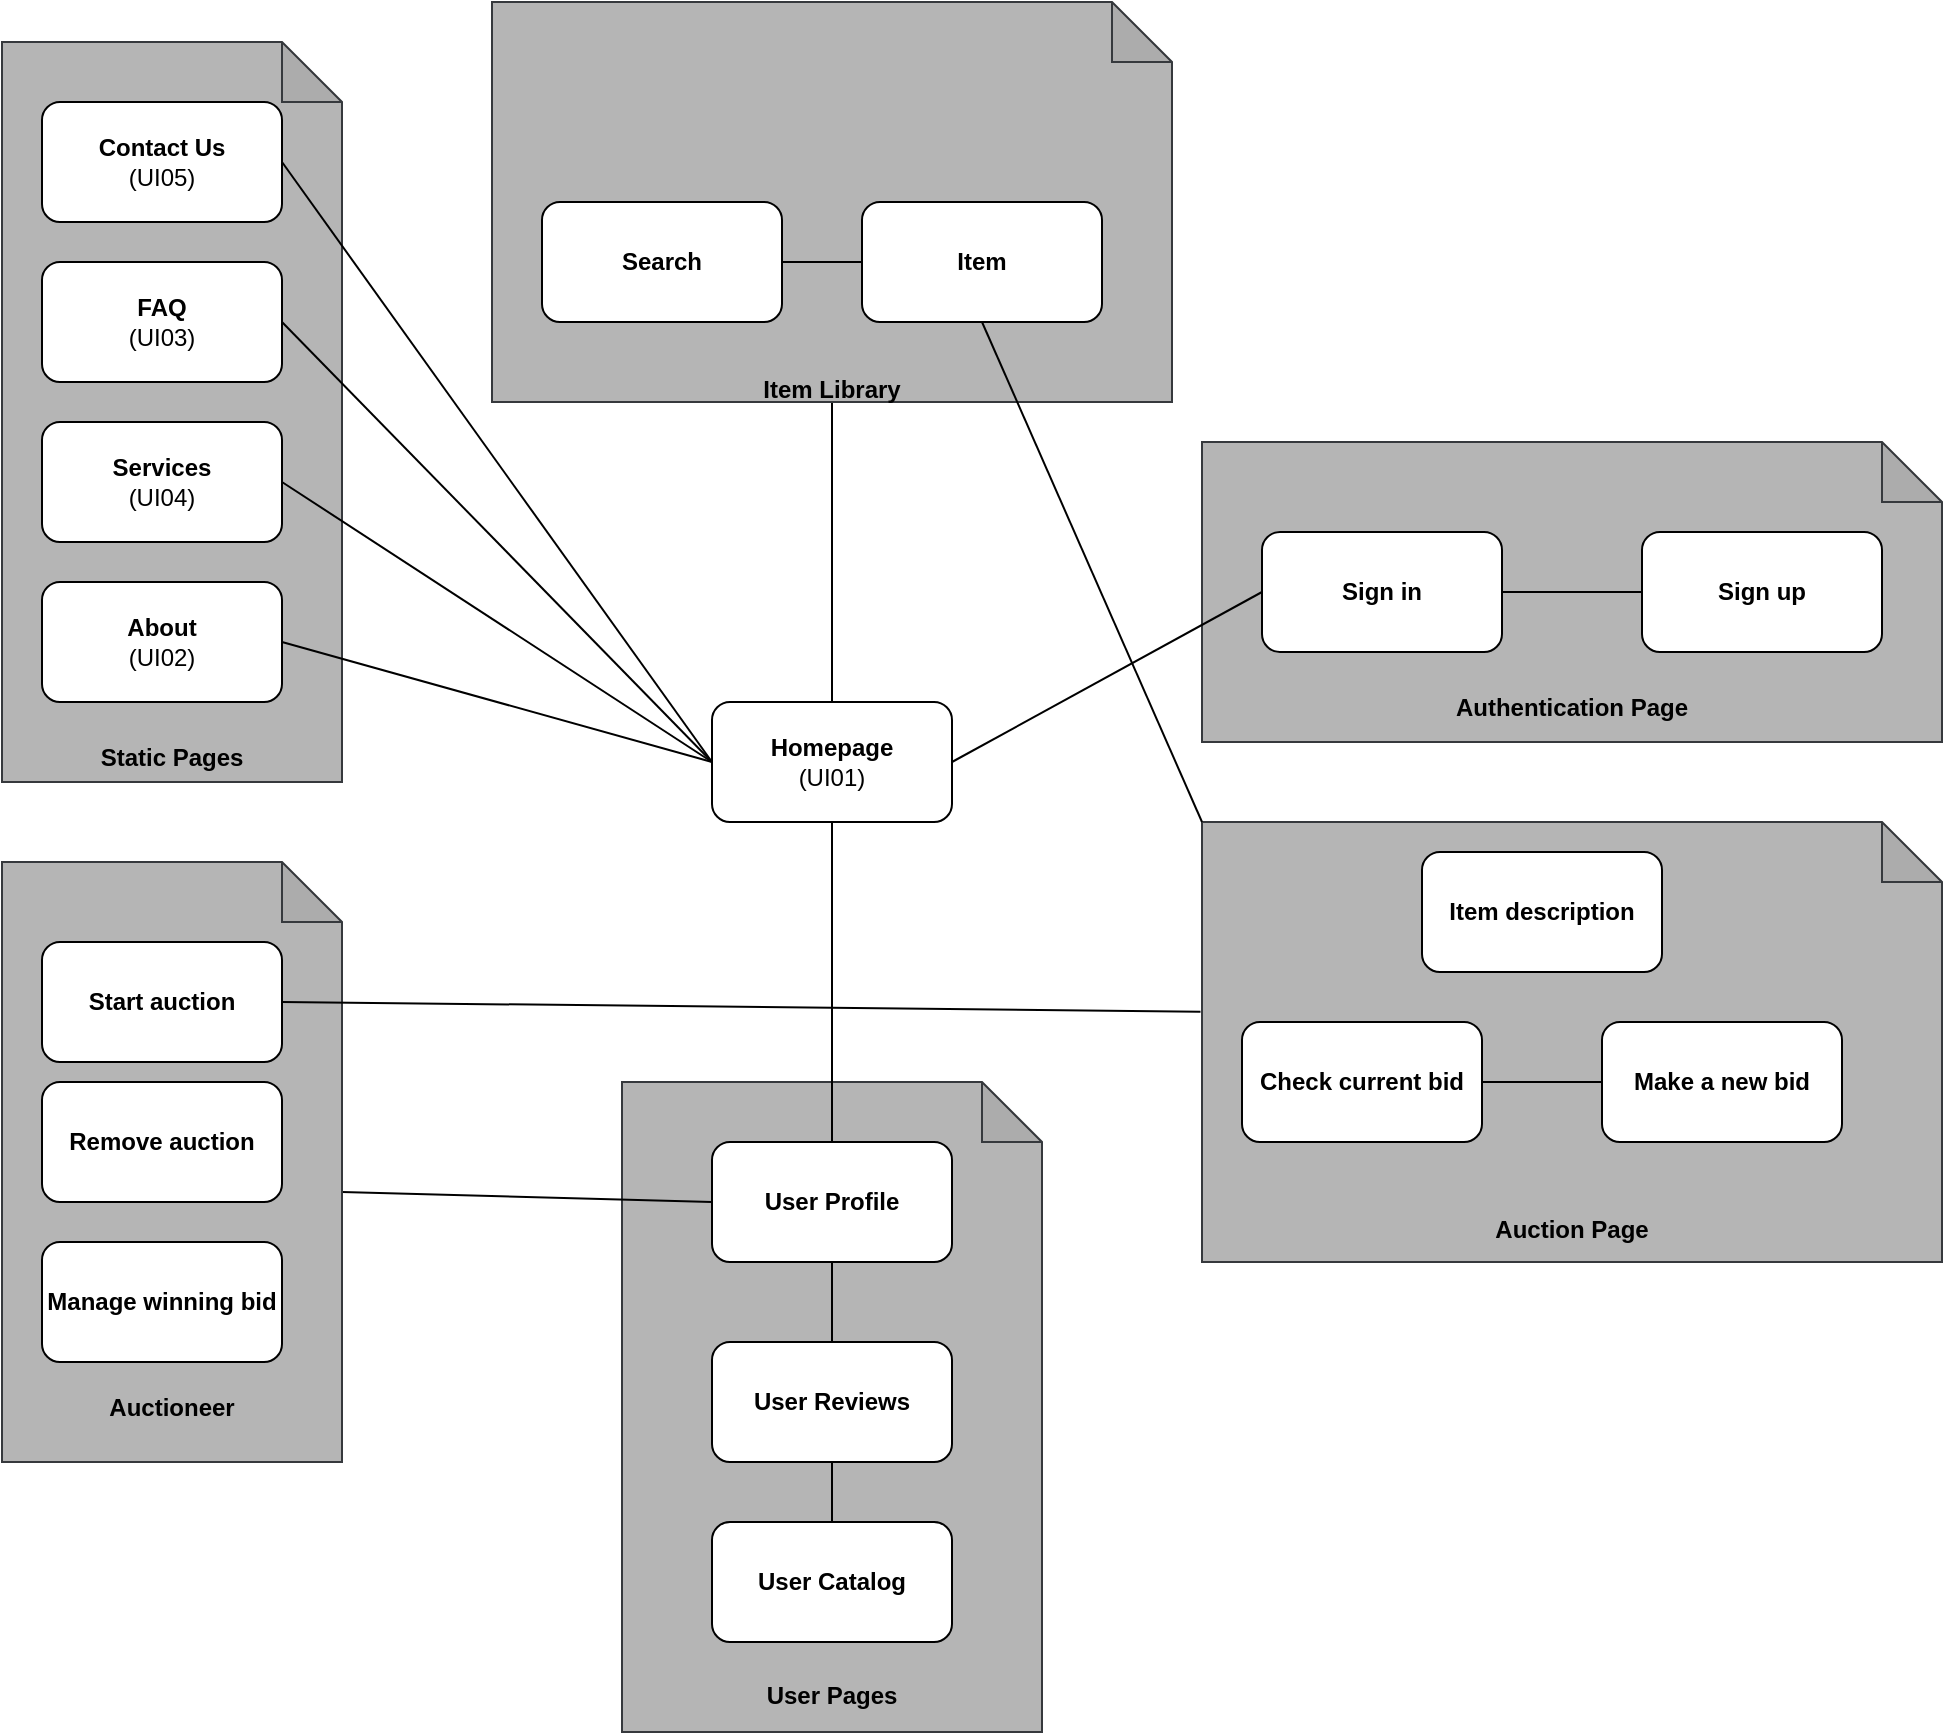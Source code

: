 <mxfile version="20.3.7" type="device"><diagram id="ZRgYnmr9VP9FSN_W7KAl" name="Página-1"><mxGraphModel dx="1348" dy="793" grid="1" gridSize="10" guides="1" tooltips="1" connect="1" arrows="1" fold="1" page="1" pageScale="1" pageWidth="827" pageHeight="1169" background="#FFFFFF" math="0" shadow="0"><root><mxCell id="0"/><mxCell id="1" parent="0"/><mxCell id="q7mGXL15piYgE9hEnuAH-2" value="&lt;b&gt;&lt;br&gt;&lt;br&gt;&lt;br&gt;&lt;br&gt;&lt;br&gt;&lt;br&gt;&lt;br&gt;&lt;br&gt;&lt;br&gt;&lt;br&gt;&lt;br&gt;&lt;br&gt;&lt;br&gt;&lt;br&gt;&lt;br&gt;&lt;br&gt;&lt;br&gt;&lt;br&gt;&lt;br&gt;&lt;br&gt;&lt;br&gt;&lt;br&gt;&lt;br&gt;&lt;br&gt;Static Pages&lt;/b&gt;" style="shape=note;whiteSpace=wrap;html=1;backgroundOutline=1;darkOpacity=0.05;fillColor=#B5B5B5;strokeColor=#36393d;" parent="1" vertex="1"><mxGeometry x="280" y="120" width="170" height="370" as="geometry"/></mxCell><mxCell id="9r69NIFfwAgnA1kQK8Wc-1" style="edgeStyle=orthogonalEdgeStyle;rounded=0;orthogonalLoop=1;jettySize=auto;html=1;exitX=0.5;exitY=1;exitDx=0;exitDy=0;entryX=0.5;entryY=0;entryDx=0;entryDy=0;strokeColor=none;" parent="1" source="q7mGXL15piYgE9hEnuAH-3" target="q7mGXL15piYgE9hEnuAH-4" edge="1"><mxGeometry relative="1" as="geometry"/></mxCell><mxCell id="q7mGXL15piYgE9hEnuAH-3" value="&lt;b&gt;Contact Us&lt;/b&gt;&lt;br&gt;(UI05)" style="rounded=1;whiteSpace=wrap;html=1;fillColor=#FFFFFF;" parent="1" vertex="1"><mxGeometry x="300" y="150" width="120" height="60" as="geometry"/></mxCell><mxCell id="q7mGXL15piYgE9hEnuAH-4" value="&lt;b&gt;FAQ&lt;/b&gt;&lt;br&gt;(UI03)&lt;b&gt;&lt;br&gt;&lt;/b&gt;" style="rounded=1;whiteSpace=wrap;html=1;fillColor=#FFFFFF;" parent="1" vertex="1"><mxGeometry x="300" y="230" width="120" height="60" as="geometry"/></mxCell><mxCell id="q7mGXL15piYgE9hEnuAH-5" value="&lt;b&gt;Services&lt;/b&gt;&lt;br&gt;(UI04)" style="rounded=1;whiteSpace=wrap;html=1;fillColor=#FFFFFF;" parent="1" vertex="1"><mxGeometry x="300" y="310" width="120" height="60" as="geometry"/></mxCell><mxCell id="9r69NIFfwAgnA1kQK8Wc-38" style="edgeStyle=none;shape=connector;rounded=1;orthogonalLoop=1;jettySize=auto;html=1;exitX=0;exitY=0.5;exitDx=0;exitDy=0;entryX=1;entryY=0.5;entryDx=0;entryDy=0;labelBackgroundColor=default;strokeColor=default;fontFamily=Helvetica;fontSize=11;fontColor=default;endArrow=none;" parent="1" source="q7mGXL15piYgE9hEnuAH-9" target="q7mGXL15piYgE9hEnuAH-3" edge="1"><mxGeometry relative="1" as="geometry"/></mxCell><mxCell id="9r69NIFfwAgnA1kQK8Wc-39" style="edgeStyle=none;shape=connector;rounded=1;orthogonalLoop=1;jettySize=auto;html=1;exitX=0;exitY=0.5;exitDx=0;exitDy=0;entryX=1;entryY=0.5;entryDx=0;entryDy=0;labelBackgroundColor=default;strokeColor=default;fontFamily=Helvetica;fontSize=11;fontColor=default;endArrow=none;" parent="1" source="q7mGXL15piYgE9hEnuAH-9" target="q7mGXL15piYgE9hEnuAH-4" edge="1"><mxGeometry relative="1" as="geometry"/></mxCell><mxCell id="9r69NIFfwAgnA1kQK8Wc-40" style="edgeStyle=none;shape=connector;rounded=1;orthogonalLoop=1;jettySize=auto;html=1;exitX=0;exitY=0.5;exitDx=0;exitDy=0;entryX=1;entryY=0.5;entryDx=0;entryDy=0;labelBackgroundColor=default;strokeColor=default;fontFamily=Helvetica;fontSize=11;fontColor=default;endArrow=none;" parent="1" source="q7mGXL15piYgE9hEnuAH-9" target="q7mGXL15piYgE9hEnuAH-5" edge="1"><mxGeometry relative="1" as="geometry"/></mxCell><mxCell id="9r69NIFfwAgnA1kQK8Wc-41" style="edgeStyle=none;shape=connector;rounded=1;orthogonalLoop=1;jettySize=auto;html=1;exitX=0;exitY=0.5;exitDx=0;exitDy=0;entryX=1;entryY=0.5;entryDx=0;entryDy=0;labelBackgroundColor=default;strokeColor=default;fontFamily=Helvetica;fontSize=11;fontColor=default;endArrow=none;" parent="1" source="q7mGXL15piYgE9hEnuAH-9" target="q7mGXL15piYgE9hEnuAH-8" edge="1"><mxGeometry relative="1" as="geometry"/></mxCell><mxCell id="q7mGXL15piYgE9hEnuAH-9" value="&lt;b&gt;Homepage&lt;/b&gt;&lt;br&gt;(UI01)" style="rounded=1;whiteSpace=wrap;html=1;fillColor=#FFFFFF;" parent="1" vertex="1"><mxGeometry x="635" y="450" width="120" height="60" as="geometry"/></mxCell><mxCell id="q7mGXL15piYgE9hEnuAH-10" value="&lt;b&gt;&lt;br&gt;&lt;br&gt;&lt;br&gt;&lt;br&gt;&lt;br&gt;&lt;br&gt;&lt;br&gt;&lt;br&gt;&lt;br&gt;&lt;br&gt;&lt;br&gt;&lt;br&gt;&lt;br&gt;&lt;br&gt;&lt;br&gt;&lt;br&gt;&lt;br&gt;&lt;br&gt;&lt;br&gt;&lt;br&gt;User Pages&lt;br&gt;&lt;/b&gt;" style="shape=note;whiteSpace=wrap;html=1;backgroundOutline=1;darkOpacity=0.05;fillColor=#B5B5B5;strokeColor=#36393d;" parent="1" vertex="1"><mxGeometry x="590" y="640" width="210" height="325" as="geometry"/></mxCell><mxCell id="9r69NIFfwAgnA1kQK8Wc-25" style="edgeStyle=none;shape=connector;rounded=1;orthogonalLoop=1;jettySize=auto;html=1;exitX=0.5;exitY=1;exitDx=0;exitDy=0;exitPerimeter=0;entryX=0.5;entryY=0;entryDx=0;entryDy=0;labelBackgroundColor=default;strokeColor=default;fontFamily=Helvetica;fontSize=11;fontColor=default;endArrow=none;" parent="1" source="q7mGXL15piYgE9hEnuAH-56" target="q7mGXL15piYgE9hEnuAH-9" edge="1"><mxGeometry relative="1" as="geometry"/></mxCell><mxCell id="q7mGXL15piYgE9hEnuAH-56" value="&lt;b&gt;&lt;br&gt;&lt;br&gt;&lt;br&gt;&lt;br&gt;&lt;br&gt;&lt;br&gt;&lt;br&gt;&lt;br&gt;&lt;br&gt;&lt;br&gt;&lt;br&gt;&lt;br&gt;&lt;br&gt;Item Library&lt;br&gt;&lt;/b&gt;" style="shape=note;whiteSpace=wrap;html=1;backgroundOutline=1;darkOpacity=0.05;fillColor=#B5B5B5;strokeColor=#36393d;" parent="1" vertex="1"><mxGeometry x="525" y="100" width="340" height="200" as="geometry"/></mxCell><mxCell id="upH3Q4uuElpOnRnm1vkD-8" style="edgeStyle=none;shape=connector;rounded=1;orthogonalLoop=1;jettySize=auto;html=1;exitX=1;exitY=0.5;exitDx=0;exitDy=0;entryX=0;entryY=0.5;entryDx=0;entryDy=0;labelBackgroundColor=default;strokeColor=default;fontFamily=Helvetica;fontSize=11;fontColor=default;endArrow=none;" edge="1" parent="1" source="q7mGXL15piYgE9hEnuAH-59" target="upH3Q4uuElpOnRnm1vkD-1"><mxGeometry relative="1" as="geometry"/></mxCell><mxCell id="q7mGXL15piYgE9hEnuAH-59" value="&lt;b&gt;Search&lt;/b&gt;" style="rounded=1;whiteSpace=wrap;html=1;fillColor=#FFFFFF;" parent="1" vertex="1"><mxGeometry x="550" y="200" width="120" height="60" as="geometry"/></mxCell><mxCell id="q7mGXL15piYgE9hEnuAH-61" value="&lt;b&gt;User Profile&lt;/b&gt;" style="rounded=1;whiteSpace=wrap;html=1;fillColor=#FFFFFF;" parent="1" vertex="1"><mxGeometry x="635" y="670" width="120" height="60" as="geometry"/></mxCell><mxCell id="q7mGXL15piYgE9hEnuAH-62" value="&lt;b&gt;User Reviews&lt;/b&gt;" style="rounded=1;whiteSpace=wrap;html=1;fillColor=#FFFFFF;" parent="1" vertex="1"><mxGeometry x="635" y="770" width="120" height="60" as="geometry"/></mxCell><mxCell id="q7mGXL15piYgE9hEnuAH-63" value="&lt;b&gt;User Catalog&lt;/b&gt;" style="rounded=1;whiteSpace=wrap;html=1;fillColor=#FFFFFF;" parent="1" vertex="1"><mxGeometry x="635" y="860" width="120" height="60" as="geometry"/></mxCell><mxCell id="q7mGXL15piYgE9hEnuAH-75" value="" style="endArrow=none;html=1;rounded=1;strokeColor=default;exitX=0.5;exitY=0;exitDx=0;exitDy=0;entryX=0.5;entryY=1;entryDx=0;entryDy=0;" parent="1" source="q7mGXL15piYgE9hEnuAH-62" target="q7mGXL15piYgE9hEnuAH-61" edge="1"><mxGeometry width="50" height="50" relative="1" as="geometry"><mxPoint x="455" y="450" as="sourcePoint"/><mxPoint x="390" y="310" as="targetPoint"/></mxGeometry></mxCell><mxCell id="q7mGXL15piYgE9hEnuAH-76" value="" style="endArrow=none;html=1;rounded=1;strokeColor=default;exitX=0.5;exitY=0;exitDx=0;exitDy=0;entryX=0.5;entryY=1;entryDx=0;entryDy=0;" parent="1" source="q7mGXL15piYgE9hEnuAH-63" target="q7mGXL15piYgE9hEnuAH-62" edge="1"><mxGeometry width="50" height="50" relative="1" as="geometry"><mxPoint x="455" y="547.5" as="sourcePoint"/><mxPoint x="455" y="510" as="targetPoint"/></mxGeometry></mxCell><mxCell id="9r69NIFfwAgnA1kQK8Wc-45" style="edgeStyle=none;shape=connector;rounded=1;orthogonalLoop=1;jettySize=auto;html=1;exitX=0;exitY=0;exitDx=170;exitDy=165;exitPerimeter=0;entryX=0;entryY=0.5;entryDx=0;entryDy=0;labelBackgroundColor=default;strokeColor=default;fontFamily=Helvetica;fontSize=11;fontColor=default;endArrow=none;" parent="1" source="prJ1Wm2XujBDD7hGqYXC-7" target="q7mGXL15piYgE9hEnuAH-61" edge="1"><mxGeometry relative="1" as="geometry"/></mxCell><mxCell id="prJ1Wm2XujBDD7hGqYXC-7" value="&lt;b&gt;&lt;br&gt;&lt;br&gt;&lt;br&gt;&lt;br&gt;&lt;br&gt;&lt;br&gt;&lt;br&gt;&lt;br&gt;&lt;br&gt;&lt;br&gt;&lt;br&gt;&lt;br&gt;&lt;br&gt;&lt;br&gt;&lt;br&gt;&lt;br&gt;&lt;br&gt;Auctioneer&lt;br&gt;&lt;/b&gt;" style="shape=note;whiteSpace=wrap;html=1;backgroundOutline=1;darkOpacity=0.05;fillColor=#B5B5B5;strokeColor=#36393d;" parent="1" vertex="1"><mxGeometry x="280" y="530" width="170" height="300" as="geometry"/></mxCell><mxCell id="9r69NIFfwAgnA1kQK8Wc-44" style="edgeStyle=none;shape=connector;rounded=1;orthogonalLoop=1;jettySize=auto;html=1;exitX=1;exitY=0.5;exitDx=0;exitDy=0;entryX=-0.002;entryY=0.431;entryDx=0;entryDy=0;entryPerimeter=0;labelBackgroundColor=default;strokeColor=default;fontFamily=Helvetica;fontSize=11;fontColor=default;endArrow=none;" parent="1" source="prJ1Wm2XujBDD7hGqYXC-8" target="prJ1Wm2XujBDD7hGqYXC-23" edge="1"><mxGeometry relative="1" as="geometry"/></mxCell><mxCell id="prJ1Wm2XujBDD7hGqYXC-8" value="&lt;b&gt;Start auction&lt;/b&gt;" style="rounded=1;whiteSpace=wrap;html=1;fillColor=#FFFFFF;" parent="1" vertex="1"><mxGeometry x="300" y="570" width="120" height="60" as="geometry"/></mxCell><mxCell id="prJ1Wm2XujBDD7hGqYXC-9" value="&lt;b&gt;Remove auction&lt;/b&gt;" style="rounded=1;whiteSpace=wrap;html=1;fillColor=#FFFFFF;" parent="1" vertex="1"><mxGeometry x="300" y="640" width="120" height="60" as="geometry"/></mxCell><mxCell id="prJ1Wm2XujBDD7hGqYXC-10" value="&lt;b&gt;Manage winning bid&lt;/b&gt;" style="rounded=1;whiteSpace=wrap;html=1;fillColor=#FFFFFF;" parent="1" vertex="1"><mxGeometry x="300" y="720" width="120" height="60" as="geometry"/></mxCell><mxCell id="prJ1Wm2XujBDD7hGqYXC-23" value="&lt;b&gt;&lt;br&gt;&lt;br&gt;&lt;br&gt;&lt;br&gt;&lt;br&gt;&lt;br&gt;&lt;br&gt;&lt;br&gt;&lt;br&gt;&lt;br&gt;&lt;br&gt;&lt;br&gt;&lt;br&gt;Auction Page&lt;br&gt;&lt;/b&gt;" style="shape=note;whiteSpace=wrap;html=1;backgroundOutline=1;darkOpacity=0.05;fillColor=#B5B5B5;strokeColor=#36393d;" parent="1" vertex="1"><mxGeometry x="880" y="510" width="370" height="220" as="geometry"/></mxCell><mxCell id="prJ1Wm2XujBDD7hGqYXC-24" value="&lt;b&gt;Check current bid&lt;/b&gt;" style="rounded=1;whiteSpace=wrap;html=1;fillColor=#FFFFFF;" parent="1" vertex="1"><mxGeometry x="900" y="610" width="120" height="60" as="geometry"/></mxCell><mxCell id="prJ1Wm2XujBDD7hGqYXC-25" value="&lt;b&gt;Make a new bid&lt;/b&gt;" style="rounded=1;whiteSpace=wrap;html=1;fillColor=#FFFFFF;" parent="1" vertex="1"><mxGeometry x="1080" y="610" width="120" height="60" as="geometry"/></mxCell><mxCell id="prJ1Wm2XujBDD7hGqYXC-26" value="" style="endArrow=none;html=1;rounded=1;strokeColor=default;exitX=1;exitY=0.5;exitDx=0;exitDy=0;entryX=0;entryY=0.5;entryDx=0;entryDy=0;" parent="1" source="prJ1Wm2XujBDD7hGqYXC-24" target="prJ1Wm2XujBDD7hGqYXC-25" edge="1"><mxGeometry width="50" height="50" relative="1" as="geometry"><mxPoint x="525" y="877.5" as="sourcePoint"/><mxPoint x="655" y="747.5" as="targetPoint"/></mxGeometry></mxCell><mxCell id="prJ1Wm2XujBDD7hGqYXC-27" value="&lt;b&gt;Item description&lt;/b&gt;" style="rounded=1;whiteSpace=wrap;html=1;fillColor=#FFFFFF;" parent="1" vertex="1"><mxGeometry x="990" y="525" width="120" height="60" as="geometry"/></mxCell><mxCell id="prJ1Wm2XujBDD7hGqYXC-29" value="&lt;b&gt;&lt;br&gt;&lt;br&gt;&lt;br&gt;&lt;br&gt;&lt;br&gt;&lt;br&gt;&lt;br&gt;&lt;br&gt;Authentication Page&lt;br&gt;&lt;/b&gt;" style="shape=note;whiteSpace=wrap;html=1;backgroundOutline=1;darkOpacity=0.05;fillColor=#B5B5B5;strokeColor=#36393d;" parent="1" vertex="1"><mxGeometry x="880" y="320" width="370" height="150" as="geometry"/></mxCell><mxCell id="prJ1Wm2XujBDD7hGqYXC-30" value="&lt;b&gt;Sign in&lt;/b&gt;" style="rounded=1;whiteSpace=wrap;html=1;fillColor=#FFFFFF;" parent="1" vertex="1"><mxGeometry x="910" y="365" width="120" height="60" as="geometry"/></mxCell><mxCell id="prJ1Wm2XujBDD7hGqYXC-31" value="&lt;b&gt;Sign up&lt;/b&gt;" style="rounded=1;whiteSpace=wrap;html=1;fillColor=#FFFFFF;" parent="1" vertex="1"><mxGeometry x="1100" y="365" width="120" height="60" as="geometry"/></mxCell><mxCell id="prJ1Wm2XujBDD7hGqYXC-32" value="" style="endArrow=none;html=1;rounded=1;strokeColor=default;exitX=0;exitY=0.5;exitDx=0;exitDy=0;entryX=1;entryY=0.5;entryDx=0;entryDy=0;" parent="1" source="prJ1Wm2XujBDD7hGqYXC-31" target="prJ1Wm2XujBDD7hGqYXC-30" edge="1"><mxGeometry width="50" height="50" relative="1" as="geometry"><mxPoint x="1000" y="500" as="sourcePoint"/><mxPoint x="700" y="70" as="targetPoint"/></mxGeometry></mxCell><mxCell id="q7mGXL15piYgE9hEnuAH-8" value="&lt;b&gt;About&lt;/b&gt;&lt;br&gt;(UI02)" style="rounded=1;whiteSpace=wrap;html=1;fillColor=#FFFFFF;" parent="1" vertex="1"><mxGeometry x="300" y="390" width="120" height="60" as="geometry"/></mxCell><mxCell id="9r69NIFfwAgnA1kQK8Wc-18" style="edgeStyle=elbowEdgeStyle;rounded=0;orthogonalLoop=1;jettySize=auto;html=1;exitX=0.5;exitY=1;exitDx=0;exitDy=0;startArrow=none;startFill=0;endArrow=none;endFill=0;" parent="1" source="q7mGXL15piYgE9hEnuAH-9" target="q7mGXL15piYgE9hEnuAH-61" edge="1"><mxGeometry relative="1" as="geometry"/></mxCell><mxCell id="upH3Q4uuElpOnRnm1vkD-7" style="edgeStyle=none;shape=connector;rounded=1;orthogonalLoop=1;jettySize=auto;html=1;exitX=0.5;exitY=1;exitDx=0;exitDy=0;entryX=0;entryY=0;entryDx=0;entryDy=0;entryPerimeter=0;labelBackgroundColor=default;strokeColor=default;fontFamily=Helvetica;fontSize=11;fontColor=default;endArrow=none;" edge="1" parent="1" source="upH3Q4uuElpOnRnm1vkD-1" target="prJ1Wm2XujBDD7hGqYXC-23"><mxGeometry relative="1" as="geometry"/></mxCell><mxCell id="upH3Q4uuElpOnRnm1vkD-1" value="&lt;b&gt;Item&lt;/b&gt;" style="rounded=1;whiteSpace=wrap;html=1;fillColor=#FFFFFF;" vertex="1" parent="1"><mxGeometry x="710" y="200" width="120" height="60" as="geometry"/></mxCell><mxCell id="9r69NIFfwAgnA1kQK8Wc-29" style="edgeStyle=none;shape=connector;rounded=1;orthogonalLoop=1;jettySize=auto;html=1;exitX=1;exitY=0.5;exitDx=0;exitDy=0;entryX=0;entryY=0.5;entryDx=0;entryDy=0;labelBackgroundColor=default;strokeColor=default;fontFamily=Helvetica;fontSize=11;fontColor=default;endArrow=none;" parent="1" source="q7mGXL15piYgE9hEnuAH-9" target="prJ1Wm2XujBDD7hGqYXC-30" edge="1"><mxGeometry relative="1" as="geometry"/></mxCell></root></mxGraphModel></diagram></mxfile>